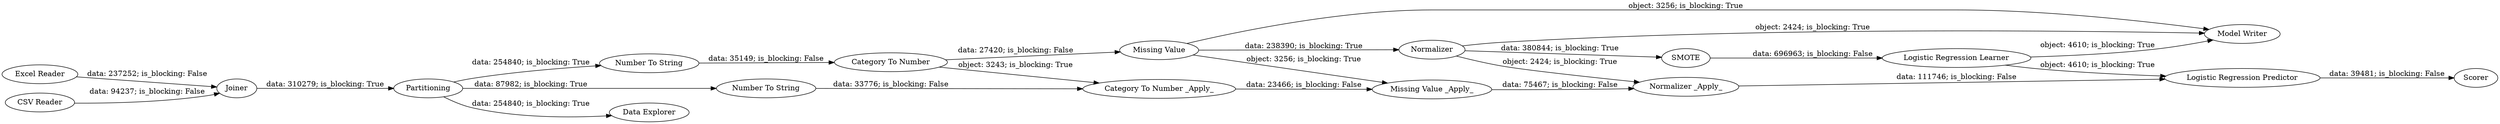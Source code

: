 digraph {
	"8528593494788906759_110" [label="Logistic Regression Predictor"]
	"8528593494788906759_95" [label=Joiner]
	"8528593494788906759_100" [label="Number To String"]
	"8528593494788906759_121" [label="Number To String"]
	"8528593494788906759_109" [label="Logistic Regression Learner"]
	"8528593494788906759_122" [label="Data Explorer"]
	"8528593494788906759_106" [label=Scorer]
	"8528593494788906759_103" [label="Excel Reader"]
	"8528593494788906759_120" [label="Category To Number _Apply_"]
	"8528593494788906759_111" [label="Missing Value"]
	"8528593494788906759_61" [label=Partitioning]
	"8528593494788906759_119" [label="Category To Number"]
	"8528593494788906759_105" [label="CSV Reader"]
	"8528593494788906759_112" [label="Missing Value _Apply_"]
	"8528593494788906759_113" [label=Normalizer]
	"8528593494788906759_118" [label=SMOTE]
	"-4565446825995387207_115" [label="Model Writer"]
	"8528593494788906759_114" [label="Normalizer _Apply_"]
	"8528593494788906759_110" -> "8528593494788906759_106" [label="data: 39481; is_blocking: False"]
	"8528593494788906759_114" -> "8528593494788906759_110" [label="data: 111746; is_blocking: False"]
	"8528593494788906759_113" -> "8528593494788906759_114" [label="object: 2424; is_blocking: True"]
	"8528593494788906759_118" -> "8528593494788906759_109" [label="data: 696963; is_blocking: False"]
	"8528593494788906759_113" -> "-4565446825995387207_115" [label="object: 2424; is_blocking: True"]
	"8528593494788906759_111" -> "8528593494788906759_113" [label="data: 238390; is_blocking: True"]
	"8528593494788906759_112" -> "8528593494788906759_114" [label="data: 75467; is_blocking: False"]
	"8528593494788906759_103" -> "8528593494788906759_95" [label="data: 237252; is_blocking: False"]
	"8528593494788906759_61" -> "8528593494788906759_122" [label="data: 254840; is_blocking: True"]
	"8528593494788906759_120" -> "8528593494788906759_112" [label="data: 23466; is_blocking: False"]
	"8528593494788906759_121" -> "8528593494788906759_120" [label="data: 33776; is_blocking: False"]
	"8528593494788906759_61" -> "8528593494788906759_121" [label="data: 87982; is_blocking: True"]
	"8528593494788906759_109" -> "8528593494788906759_110" [label="object: 4610; is_blocking: True"]
	"8528593494788906759_113" -> "8528593494788906759_118" [label="data: 380844; is_blocking: True"]
	"8528593494788906759_105" -> "8528593494788906759_95" [label="data: 94237; is_blocking: False"]
	"8528593494788906759_111" -> "-4565446825995387207_115" [label="object: 3256; is_blocking: True"]
	"8528593494788906759_100" -> "8528593494788906759_119" [label="data: 35149; is_blocking: False"]
	"8528593494788906759_119" -> "8528593494788906759_120" [label="object: 3243; is_blocking: True"]
	"8528593494788906759_109" -> "-4565446825995387207_115" [label="object: 4610; is_blocking: True"]
	"8528593494788906759_95" -> "8528593494788906759_61" [label="data: 310279; is_blocking: True"]
	"8528593494788906759_61" -> "8528593494788906759_100" [label="data: 254840; is_blocking: True"]
	"8528593494788906759_111" -> "8528593494788906759_112" [label="object: 3256; is_blocking: True"]
	"8528593494788906759_119" -> "8528593494788906759_111" [label="data: 27420; is_blocking: False"]
	rankdir=LR
}

